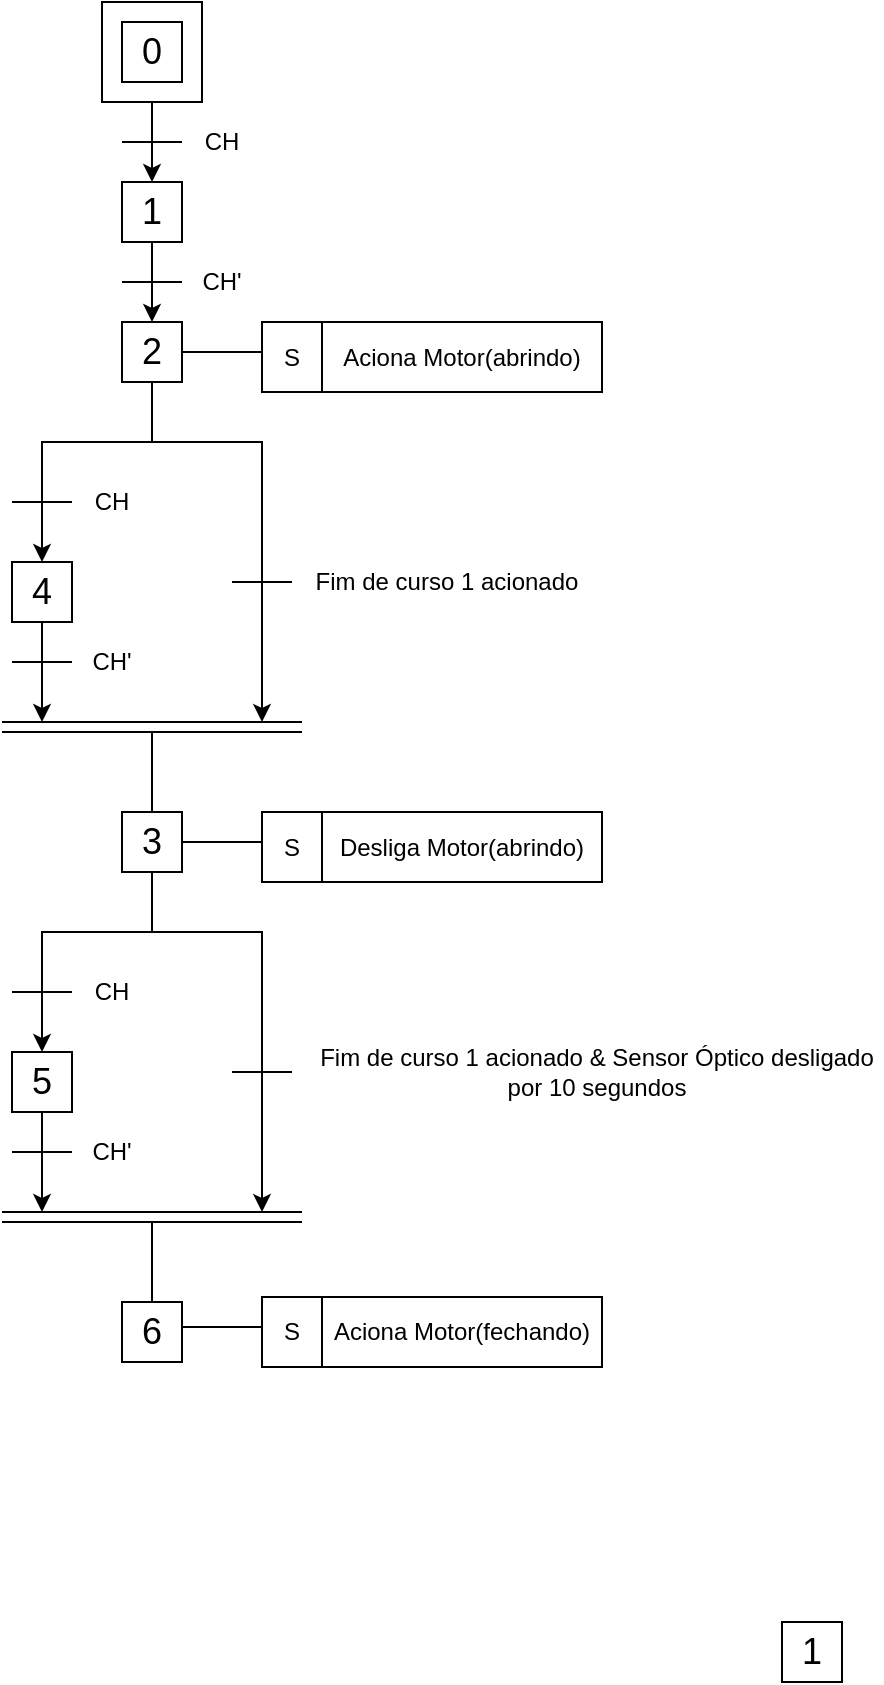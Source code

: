 <mxfile version="27.2.0">
  <diagram name="Página-1" id="xCX05FRLR23x_GqULnEx">
    <mxGraphModel dx="926" dy="389" grid="1" gridSize="10" guides="1" tooltips="1" connect="1" arrows="1" fold="1" page="1" pageScale="1" pageWidth="827" pageHeight="1169" math="0" shadow="0">
      <root>
        <mxCell id="0" />
        <mxCell id="1" parent="0" />
        <mxCell id="bbknKQI-rVNYDnJI7wuC-2" value="" style="whiteSpace=wrap;html=1;aspect=fixed;" vertex="1" parent="1">
          <mxGeometry x="200" y="10" width="50" height="50" as="geometry" />
        </mxCell>
        <mxCell id="bbknKQI-rVNYDnJI7wuC-1" value="&lt;font style=&quot;font-size: 18px;&quot;&gt;0&lt;/font&gt;" style="whiteSpace=wrap;html=1;aspect=fixed;" vertex="1" parent="1">
          <mxGeometry x="210" y="20" width="30" height="30" as="geometry" />
        </mxCell>
        <mxCell id="bbknKQI-rVNYDnJI7wuC-3" value="&lt;font style=&quot;font-size: 18px;&quot;&gt;1&lt;/font&gt;" style="whiteSpace=wrap;html=1;aspect=fixed;" vertex="1" parent="1">
          <mxGeometry x="210" y="100" width="30" height="30" as="geometry" />
        </mxCell>
        <mxCell id="bbknKQI-rVNYDnJI7wuC-4" value="&lt;font style=&quot;font-size: 18px;&quot;&gt;1&lt;/font&gt;" style="whiteSpace=wrap;html=1;aspect=fixed;" vertex="1" parent="1">
          <mxGeometry x="540" y="820" width="30" height="30" as="geometry" />
        </mxCell>
        <mxCell id="bbknKQI-rVNYDnJI7wuC-5" value="" style="endArrow=classic;html=1;rounded=0;exitX=0.5;exitY=1;exitDx=0;exitDy=0;entryX=0.5;entryY=0;entryDx=0;entryDy=0;" edge="1" parent="1" source="bbknKQI-rVNYDnJI7wuC-2" target="bbknKQI-rVNYDnJI7wuC-3">
          <mxGeometry width="50" height="50" relative="1" as="geometry">
            <mxPoint x="310" y="270" as="sourcePoint" />
            <mxPoint x="360" y="220" as="targetPoint" />
          </mxGeometry>
        </mxCell>
        <mxCell id="bbknKQI-rVNYDnJI7wuC-6" value="" style="endArrow=none;html=1;rounded=0;" edge="1" parent="1">
          <mxGeometry width="50" height="50" relative="1" as="geometry">
            <mxPoint x="210" y="80" as="sourcePoint" />
            <mxPoint x="240" y="80" as="targetPoint" />
          </mxGeometry>
        </mxCell>
        <mxCell id="bbknKQI-rVNYDnJI7wuC-7" value="CH" style="text;html=1;align=center;verticalAlign=middle;whiteSpace=wrap;rounded=0;" vertex="1" parent="1">
          <mxGeometry x="250" y="70" width="20" height="20" as="geometry" />
        </mxCell>
        <mxCell id="bbknKQI-rVNYDnJI7wuC-8" value="&lt;font style=&quot;font-size: 18px;&quot;&gt;2&lt;/font&gt;" style="whiteSpace=wrap;html=1;aspect=fixed;" vertex="1" parent="1">
          <mxGeometry x="210" y="170" width="30" height="30" as="geometry" />
        </mxCell>
        <mxCell id="bbknKQI-rVNYDnJI7wuC-9" value="" style="endArrow=classic;html=1;rounded=0;exitX=0.5;exitY=1;exitDx=0;exitDy=0;entryX=0.5;entryY=0;entryDx=0;entryDy=0;" edge="1" parent="1">
          <mxGeometry width="50" height="50" relative="1" as="geometry">
            <mxPoint x="225" y="130" as="sourcePoint" />
            <mxPoint x="225" y="170" as="targetPoint" />
          </mxGeometry>
        </mxCell>
        <mxCell id="bbknKQI-rVNYDnJI7wuC-10" value="" style="endArrow=none;html=1;rounded=0;" edge="1" parent="1">
          <mxGeometry width="50" height="50" relative="1" as="geometry">
            <mxPoint x="210" y="150" as="sourcePoint" />
            <mxPoint x="240" y="150" as="targetPoint" />
          </mxGeometry>
        </mxCell>
        <mxCell id="bbknKQI-rVNYDnJI7wuC-11" value="CH&#39;" style="text;html=1;align=center;verticalAlign=middle;whiteSpace=wrap;rounded=0;" vertex="1" parent="1">
          <mxGeometry x="250" y="140" width="20" height="20" as="geometry" />
        </mxCell>
        <mxCell id="bbknKQI-rVNYDnJI7wuC-12" value="" style="endArrow=none;html=1;rounded=0;exitX=1;exitY=0.5;exitDx=0;exitDy=0;" edge="1" parent="1" source="bbknKQI-rVNYDnJI7wuC-8">
          <mxGeometry width="50" height="50" relative="1" as="geometry">
            <mxPoint x="390" y="220" as="sourcePoint" />
            <mxPoint x="280" y="185" as="targetPoint" />
          </mxGeometry>
        </mxCell>
        <mxCell id="bbknKQI-rVNYDnJI7wuC-13" value="Aciona Motor(abrindo)" style="rounded=0;whiteSpace=wrap;html=1;" vertex="1" parent="1">
          <mxGeometry x="310" y="170" width="140" height="35" as="geometry" />
        </mxCell>
        <mxCell id="bbknKQI-rVNYDnJI7wuC-15" value="S" style="rounded=0;whiteSpace=wrap;html=1;" vertex="1" parent="1">
          <mxGeometry x="280" y="170" width="30" height="35" as="geometry" />
        </mxCell>
        <mxCell id="bbknKQI-rVNYDnJI7wuC-16" value="&lt;div&gt;&lt;font style=&quot;font-size: 18px;&quot;&gt;4&lt;/font&gt;&lt;/div&gt;" style="whiteSpace=wrap;html=1;aspect=fixed;" vertex="1" parent="1">
          <mxGeometry x="155" y="290" width="30" height="30" as="geometry" />
        </mxCell>
        <mxCell id="bbknKQI-rVNYDnJI7wuC-17" value="&lt;font style=&quot;font-size: 18px;&quot;&gt;3&lt;/font&gt;" style="whiteSpace=wrap;html=1;aspect=fixed;" vertex="1" parent="1">
          <mxGeometry x="210" y="415" width="30" height="30" as="geometry" />
        </mxCell>
        <mxCell id="bbknKQI-rVNYDnJI7wuC-19" value="" style="endArrow=none;html=1;rounded=0;exitX=0.5;exitY=1;exitDx=0;exitDy=0;" edge="1" parent="1" source="bbknKQI-rVNYDnJI7wuC-8">
          <mxGeometry width="50" height="50" relative="1" as="geometry">
            <mxPoint x="390" y="250" as="sourcePoint" />
            <mxPoint x="225" y="230" as="targetPoint" />
          </mxGeometry>
        </mxCell>
        <mxCell id="bbknKQI-rVNYDnJI7wuC-21" value="" style="endArrow=classic;html=1;rounded=0;entryX=0.5;entryY=0;entryDx=0;entryDy=0;" edge="1" parent="1" target="bbknKQI-rVNYDnJI7wuC-16">
          <mxGeometry width="50" height="50" relative="1" as="geometry">
            <mxPoint x="230" y="230" as="sourcePoint" />
            <mxPoint x="440" y="190" as="targetPoint" />
            <Array as="points">
              <mxPoint x="170" y="230" />
            </Array>
          </mxGeometry>
        </mxCell>
        <mxCell id="bbknKQI-rVNYDnJI7wuC-23" value="" style="endArrow=none;html=1;rounded=0;" edge="1" parent="1">
          <mxGeometry width="50" height="50" relative="1" as="geometry">
            <mxPoint x="265" y="300" as="sourcePoint" />
            <mxPoint x="295" y="300" as="targetPoint" />
          </mxGeometry>
        </mxCell>
        <mxCell id="bbknKQI-rVNYDnJI7wuC-24" value="Fim de curso 1 acionado" style="text;html=1;align=center;verticalAlign=middle;whiteSpace=wrap;rounded=0;" vertex="1" parent="1">
          <mxGeometry x="305" y="290" width="135" height="20" as="geometry" />
        </mxCell>
        <mxCell id="bbknKQI-rVNYDnJI7wuC-25" value="" style="endArrow=none;html=1;rounded=0;" edge="1" parent="1">
          <mxGeometry width="50" height="50" relative="1" as="geometry">
            <mxPoint x="155" y="260" as="sourcePoint" />
            <mxPoint x="185" y="260" as="targetPoint" />
          </mxGeometry>
        </mxCell>
        <mxCell id="bbknKQI-rVNYDnJI7wuC-26" value="CH" style="text;html=1;align=center;verticalAlign=middle;whiteSpace=wrap;rounded=0;" vertex="1" parent="1">
          <mxGeometry x="195" y="250" width="20" height="20" as="geometry" />
        </mxCell>
        <mxCell id="bbknKQI-rVNYDnJI7wuC-28" value="" style="endArrow=classic;html=1;rounded=0;exitX=0.5;exitY=1;exitDx=0;exitDy=0;" edge="1" parent="1" source="bbknKQI-rVNYDnJI7wuC-16">
          <mxGeometry width="50" height="50" relative="1" as="geometry">
            <mxPoint x="390" y="420" as="sourcePoint" />
            <mxPoint x="170" y="370" as="targetPoint" />
          </mxGeometry>
        </mxCell>
        <mxCell id="bbknKQI-rVNYDnJI7wuC-30" value="" style="endArrow=none;html=1;rounded=0;" edge="1" parent="1">
          <mxGeometry width="50" height="50" relative="1" as="geometry">
            <mxPoint x="155" y="340" as="sourcePoint" />
            <mxPoint x="185" y="340" as="targetPoint" />
          </mxGeometry>
        </mxCell>
        <mxCell id="bbknKQI-rVNYDnJI7wuC-31" value="CH&#39;" style="text;html=1;align=center;verticalAlign=middle;whiteSpace=wrap;rounded=0;" vertex="1" parent="1">
          <mxGeometry x="195" y="330" width="20" height="20" as="geometry" />
        </mxCell>
        <mxCell id="bbknKQI-rVNYDnJI7wuC-34" value="" style="endArrow=none;html=1;rounded=0;" edge="1" parent="1">
          <mxGeometry width="50" height="50" relative="1" as="geometry">
            <mxPoint x="150" y="370" as="sourcePoint" />
            <mxPoint x="300" y="370" as="targetPoint" />
          </mxGeometry>
        </mxCell>
        <mxCell id="bbknKQI-rVNYDnJI7wuC-37" value="" style="endArrow=none;html=1;rounded=0;exitX=1;exitY=0.5;exitDx=0;exitDy=0;" edge="1" parent="1">
          <mxGeometry width="50" height="50" relative="1" as="geometry">
            <mxPoint x="240" y="430" as="sourcePoint" />
            <mxPoint x="280" y="430" as="targetPoint" />
          </mxGeometry>
        </mxCell>
        <mxCell id="bbknKQI-rVNYDnJI7wuC-38" value="Desliga Motor(abrindo)" style="rounded=0;whiteSpace=wrap;html=1;" vertex="1" parent="1">
          <mxGeometry x="310" y="415" width="140" height="35" as="geometry" />
        </mxCell>
        <mxCell id="bbknKQI-rVNYDnJI7wuC-39" value="S" style="rounded=0;whiteSpace=wrap;html=1;" vertex="1" parent="1">
          <mxGeometry x="280" y="415" width="30" height="35" as="geometry" />
        </mxCell>
        <mxCell id="bbknKQI-rVNYDnJI7wuC-40" value="" style="endArrow=none;html=1;rounded=0;" edge="1" parent="1">
          <mxGeometry width="50" height="50" relative="1" as="geometry">
            <mxPoint x="150" y="375" as="sourcePoint" />
            <mxPoint x="300" y="375" as="targetPoint" />
          </mxGeometry>
        </mxCell>
        <mxCell id="bbknKQI-rVNYDnJI7wuC-44" value="" style="endArrow=classic;html=1;rounded=0;" edge="1" parent="1">
          <mxGeometry width="50" height="50" relative="1" as="geometry">
            <mxPoint x="230" y="230" as="sourcePoint" />
            <mxPoint x="280" y="370" as="targetPoint" />
            <Array as="points">
              <mxPoint x="280" y="230" />
            </Array>
          </mxGeometry>
        </mxCell>
        <mxCell id="bbknKQI-rVNYDnJI7wuC-45" value="" style="endArrow=none;html=1;rounded=0;entryX=0.5;entryY=0;entryDx=0;entryDy=0;" edge="1" parent="1" target="bbknKQI-rVNYDnJI7wuC-17">
          <mxGeometry width="50" height="50" relative="1" as="geometry">
            <mxPoint x="225" y="375" as="sourcePoint" />
            <mxPoint x="300" y="385" as="targetPoint" />
          </mxGeometry>
        </mxCell>
        <mxCell id="bbknKQI-rVNYDnJI7wuC-46" value="&lt;font style=&quot;font-size: 18px;&quot;&gt;5&lt;/font&gt;" style="whiteSpace=wrap;html=1;aspect=fixed;" vertex="1" parent="1">
          <mxGeometry x="155" y="535" width="30" height="30" as="geometry" />
        </mxCell>
        <mxCell id="bbknKQI-rVNYDnJI7wuC-47" value="" style="endArrow=none;html=1;rounded=0;exitX=0.5;exitY=1;exitDx=0;exitDy=0;" edge="1" parent="1">
          <mxGeometry width="50" height="50" relative="1" as="geometry">
            <mxPoint x="225" y="445" as="sourcePoint" />
            <mxPoint x="225" y="475" as="targetPoint" />
          </mxGeometry>
        </mxCell>
        <mxCell id="bbknKQI-rVNYDnJI7wuC-48" value="" style="endArrow=classic;html=1;rounded=0;entryX=0.5;entryY=0;entryDx=0;entryDy=0;" edge="1" parent="1" target="bbknKQI-rVNYDnJI7wuC-46">
          <mxGeometry width="50" height="50" relative="1" as="geometry">
            <mxPoint x="230" y="475" as="sourcePoint" />
            <mxPoint x="440" y="435" as="targetPoint" />
            <Array as="points">
              <mxPoint x="170" y="475" />
            </Array>
          </mxGeometry>
        </mxCell>
        <mxCell id="bbknKQI-rVNYDnJI7wuC-49" value="" style="endArrow=none;html=1;rounded=0;" edge="1" parent="1">
          <mxGeometry width="50" height="50" relative="1" as="geometry">
            <mxPoint x="265" y="545" as="sourcePoint" />
            <mxPoint x="295" y="545" as="targetPoint" />
          </mxGeometry>
        </mxCell>
        <mxCell id="bbknKQI-rVNYDnJI7wuC-50" value="Fim de curso 1 acionado &amp;amp; Sensor Óptico desligado por 10 segundos" style="text;html=1;align=center;verticalAlign=middle;whiteSpace=wrap;rounded=0;" vertex="1" parent="1">
          <mxGeometry x="305" y="535" width="285" height="20" as="geometry" />
        </mxCell>
        <mxCell id="bbknKQI-rVNYDnJI7wuC-51" value="" style="endArrow=none;html=1;rounded=0;" edge="1" parent="1">
          <mxGeometry width="50" height="50" relative="1" as="geometry">
            <mxPoint x="155" y="505" as="sourcePoint" />
            <mxPoint x="185" y="505" as="targetPoint" />
          </mxGeometry>
        </mxCell>
        <mxCell id="bbknKQI-rVNYDnJI7wuC-52" value="CH" style="text;html=1;align=center;verticalAlign=middle;whiteSpace=wrap;rounded=0;" vertex="1" parent="1">
          <mxGeometry x="195" y="495" width="20" height="20" as="geometry" />
        </mxCell>
        <mxCell id="bbknKQI-rVNYDnJI7wuC-53" value="" style="endArrow=classic;html=1;rounded=0;exitX=0.5;exitY=1;exitDx=0;exitDy=0;" edge="1" parent="1" source="bbknKQI-rVNYDnJI7wuC-46">
          <mxGeometry width="50" height="50" relative="1" as="geometry">
            <mxPoint x="390" y="665" as="sourcePoint" />
            <mxPoint x="170" y="615" as="targetPoint" />
          </mxGeometry>
        </mxCell>
        <mxCell id="bbknKQI-rVNYDnJI7wuC-54" value="" style="endArrow=none;html=1;rounded=0;" edge="1" parent="1">
          <mxGeometry width="50" height="50" relative="1" as="geometry">
            <mxPoint x="155" y="585" as="sourcePoint" />
            <mxPoint x="185" y="585" as="targetPoint" />
          </mxGeometry>
        </mxCell>
        <mxCell id="bbknKQI-rVNYDnJI7wuC-55" value="CH&#39;" style="text;html=1;align=center;verticalAlign=middle;whiteSpace=wrap;rounded=0;" vertex="1" parent="1">
          <mxGeometry x="195" y="575" width="20" height="20" as="geometry" />
        </mxCell>
        <mxCell id="bbknKQI-rVNYDnJI7wuC-56" value="" style="endArrow=none;html=1;rounded=0;" edge="1" parent="1">
          <mxGeometry width="50" height="50" relative="1" as="geometry">
            <mxPoint x="150" y="615" as="sourcePoint" />
            <mxPoint x="300" y="615" as="targetPoint" />
          </mxGeometry>
        </mxCell>
        <mxCell id="bbknKQI-rVNYDnJI7wuC-57" value="" style="endArrow=none;html=1;rounded=0;" edge="1" parent="1">
          <mxGeometry width="50" height="50" relative="1" as="geometry">
            <mxPoint x="150" y="620" as="sourcePoint" />
            <mxPoint x="300" y="620" as="targetPoint" />
          </mxGeometry>
        </mxCell>
        <mxCell id="bbknKQI-rVNYDnJI7wuC-58" value="" style="endArrow=classic;html=1;rounded=0;" edge="1" parent="1">
          <mxGeometry width="50" height="50" relative="1" as="geometry">
            <mxPoint x="230" y="475" as="sourcePoint" />
            <mxPoint x="280" y="615" as="targetPoint" />
            <Array as="points">
              <mxPoint x="280" y="475" />
            </Array>
          </mxGeometry>
        </mxCell>
        <mxCell id="bbknKQI-rVNYDnJI7wuC-59" value="" style="endArrow=none;html=1;rounded=0;entryX=0.5;entryY=0;entryDx=0;entryDy=0;" edge="1" parent="1">
          <mxGeometry width="50" height="50" relative="1" as="geometry">
            <mxPoint x="225" y="620" as="sourcePoint" />
            <mxPoint x="225" y="660" as="targetPoint" />
          </mxGeometry>
        </mxCell>
        <mxCell id="bbknKQI-rVNYDnJI7wuC-60" value="&lt;font style=&quot;font-size: 18px;&quot;&gt;6&lt;/font&gt;" style="whiteSpace=wrap;html=1;aspect=fixed;" vertex="1" parent="1">
          <mxGeometry x="210" y="660" width="30" height="30" as="geometry" />
        </mxCell>
        <mxCell id="bbknKQI-rVNYDnJI7wuC-61" value="" style="endArrow=none;html=1;rounded=0;exitX=1;exitY=0.5;exitDx=0;exitDy=0;" edge="1" parent="1">
          <mxGeometry width="50" height="50" relative="1" as="geometry">
            <mxPoint x="240" y="672.5" as="sourcePoint" />
            <mxPoint x="280" y="672.5" as="targetPoint" />
          </mxGeometry>
        </mxCell>
        <mxCell id="bbknKQI-rVNYDnJI7wuC-62" value="Aciona Motor(fechando)" style="rounded=0;whiteSpace=wrap;html=1;" vertex="1" parent="1">
          <mxGeometry x="310" y="657.5" width="140" height="35" as="geometry" />
        </mxCell>
        <mxCell id="bbknKQI-rVNYDnJI7wuC-63" value="S" style="rounded=0;whiteSpace=wrap;html=1;" vertex="1" parent="1">
          <mxGeometry x="280" y="657.5" width="30" height="35" as="geometry" />
        </mxCell>
      </root>
    </mxGraphModel>
  </diagram>
</mxfile>
